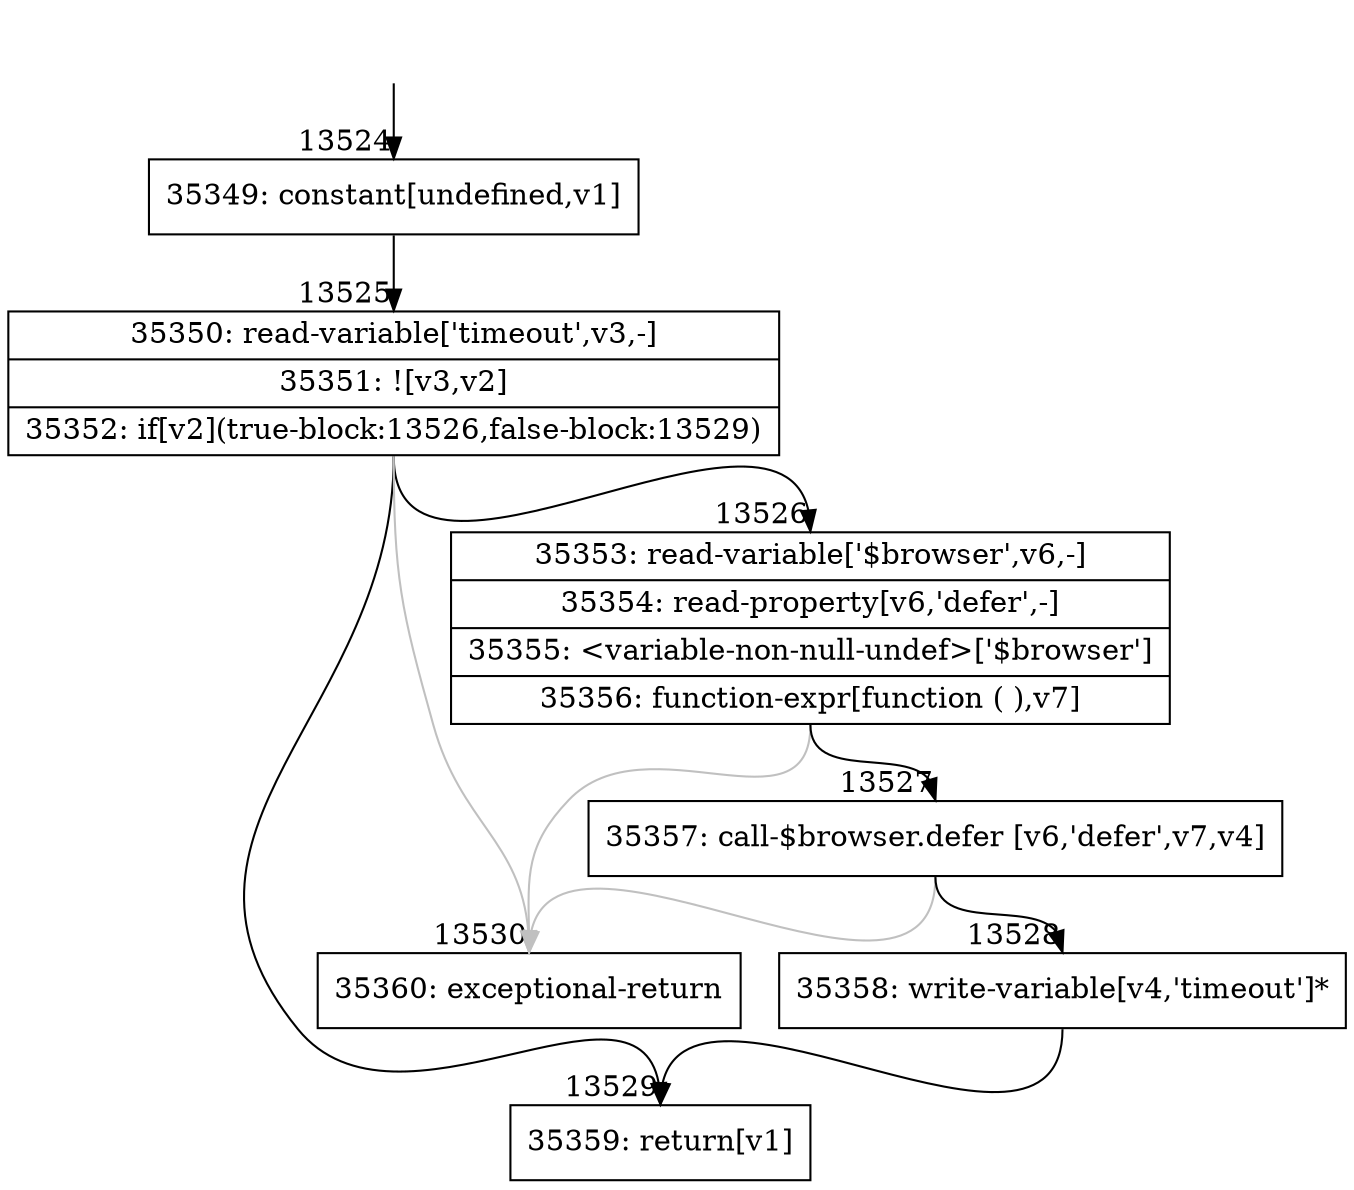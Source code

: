 digraph {
rankdir="TD"
BB_entry1059[shape=none,label=""];
BB_entry1059 -> BB13524 [tailport=s, headport=n, headlabel="    13524"]
BB13524 [shape=record label="{35349: constant[undefined,v1]}" ] 
BB13524 -> BB13525 [tailport=s, headport=n, headlabel="      13525"]
BB13525 [shape=record label="{35350: read-variable['timeout',v3,-]|35351: ![v3,v2]|35352: if[v2](true-block:13526,false-block:13529)}" ] 
BB13525 -> BB13526 [tailport=s, headport=n, headlabel="      13526"]
BB13525 -> BB13529 [tailport=s, headport=n, headlabel="      13529"]
BB13525 -> BB13530 [tailport=s, headport=n, color=gray, headlabel="      13530"]
BB13526 [shape=record label="{35353: read-variable['$browser',v6,-]|35354: read-property[v6,'defer',-]|35355: \<variable-non-null-undef\>['$browser']|35356: function-expr[function ( ),v7]}" ] 
BB13526 -> BB13527 [tailport=s, headport=n, headlabel="      13527"]
BB13526 -> BB13530 [tailport=s, headport=n, color=gray]
BB13527 [shape=record label="{35357: call-$browser.defer [v6,'defer',v7,v4]}" ] 
BB13527 -> BB13528 [tailport=s, headport=n, headlabel="      13528"]
BB13527 -> BB13530 [tailport=s, headport=n, color=gray]
BB13528 [shape=record label="{35358: write-variable[v4,'timeout']*}" ] 
BB13528 -> BB13529 [tailport=s, headport=n]
BB13529 [shape=record label="{35359: return[v1]}" ] 
BB13530 [shape=record label="{35360: exceptional-return}" ] 
//#$~ 21479
}
